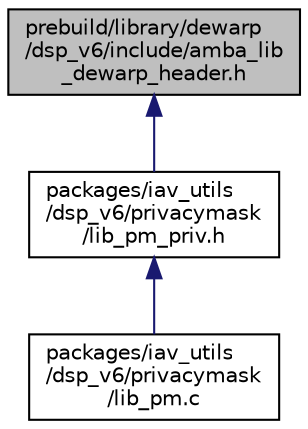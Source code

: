 digraph "prebuild/library/dewarp/dsp_v6/include/amba_lib_dewarp_header.h"
{
 // INTERACTIVE_SVG=YES
 // LATEX_PDF_SIZE
  bgcolor="transparent";
  edge [fontname="Helvetica",fontsize="10",labelfontname="Helvetica",labelfontsize="10"];
  node [fontname="Helvetica",fontsize="10",shape=record];
  Node1 [label="prebuild/library/dewarp\l/dsp_v6/include/amba_lib\l_dewarp_header.h",height=0.2,width=0.4,color="black", fillcolor="grey75", style="filled", fontcolor="black",tooltip=" "];
  Node1 -> Node2 [dir="back",color="midnightblue",fontsize="10",style="solid",fontname="Helvetica"];
  Node2 [label="packages/iav_utils\l/dsp_v6/privacymask\l/lib_pm_priv.h",height=0.2,width=0.4,color="black",URL="$d8/d89/lib__pm__priv_8h.html",tooltip=" "];
  Node2 -> Node3 [dir="back",color="midnightblue",fontsize="10",style="solid",fontname="Helvetica"];
  Node3 [label="packages/iav_utils\l/dsp_v6/privacymask\l/lib_pm.c",height=0.2,width=0.4,color="black",URL="$db/dab/lib__pm_8c.html",tooltip=" "];
}
